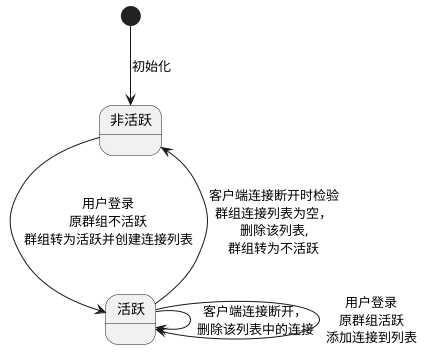 @startuml 群组连接列表声明周期

[*] --> 非活跃 : 初始化

非活跃 --> 活跃 : 用户登录\n原群组不活跃\n群组转为活跃并创建连接列表
活跃 --> 活跃 : 客户端连接断开，\n删除该列表中的连接
活跃 --> 活跃 : 用户登录\n原群组活跃\n添加连接到列表
活跃 --> 非活跃 : 客户端连接断开时检验\n群组连接列表为空，\n删除该列表,\n群组转为不活跃

@enduml
